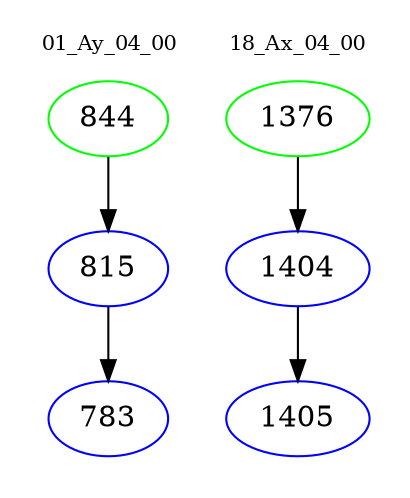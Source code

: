 digraph{
subgraph cluster_0 {
color = white
label = "01_Ay_04_00";
fontsize=10;
T0_844 [label="844", color="green"]
T0_844 -> T0_815 [color="black"]
T0_815 [label="815", color="blue"]
T0_815 -> T0_783 [color="black"]
T0_783 [label="783", color="blue"]
}
subgraph cluster_1 {
color = white
label = "18_Ax_04_00";
fontsize=10;
T1_1376 [label="1376", color="green"]
T1_1376 -> T1_1404 [color="black"]
T1_1404 [label="1404", color="blue"]
T1_1404 -> T1_1405 [color="black"]
T1_1405 [label="1405", color="blue"]
}
}
